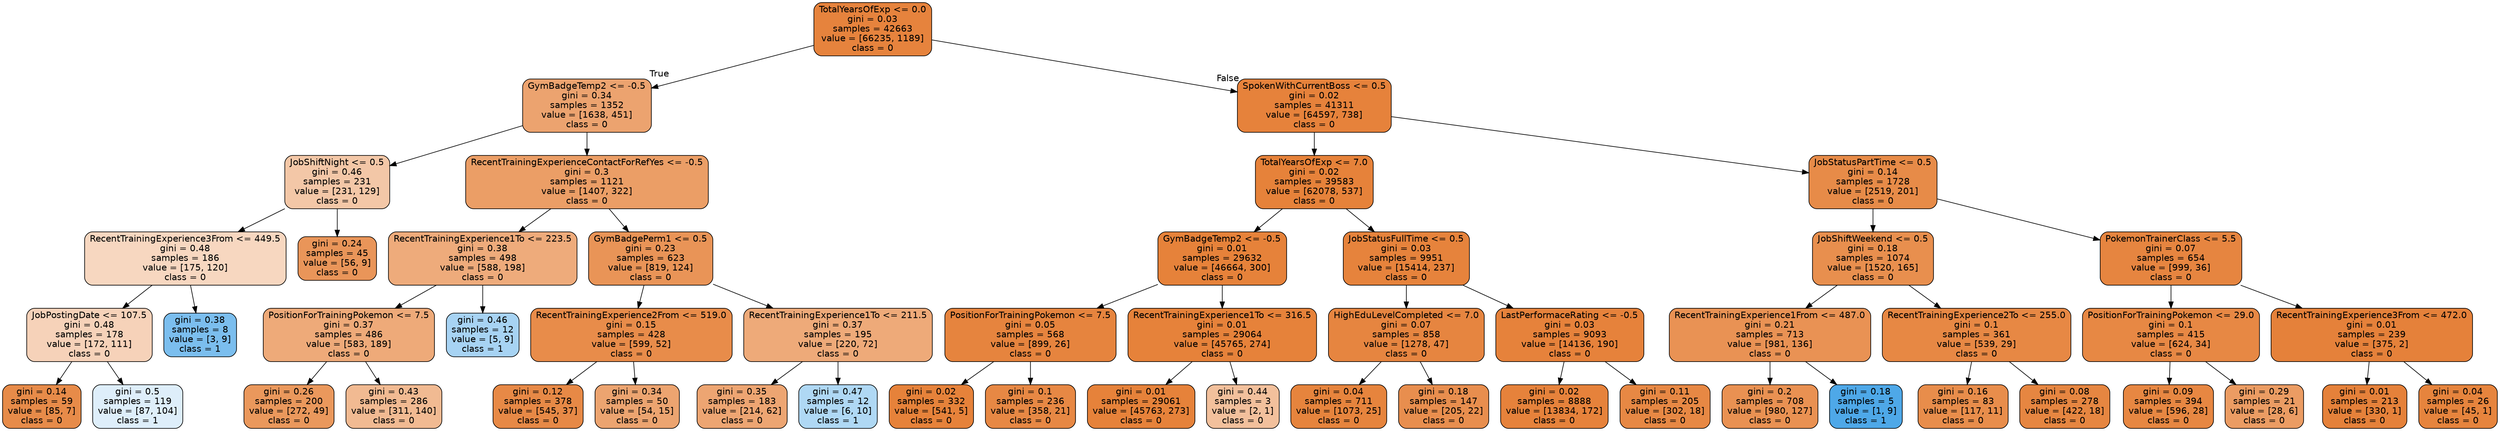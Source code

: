 digraph Tree {
node [shape=box, style="filled, rounded", color="black", fontname=helvetica] ;
edge [fontname=helvetica] ;
0 [label="TotalYearsOfExp <= 0.0\ngini = 0.03\nsamples = 42663\nvalue = [66235, 1189]\nclass = 0", fillcolor="#e58139fa"] ;
1 [label="GymBadgeTemp2 <= -0.5\ngini = 0.34\nsamples = 1352\nvalue = [1638, 451]\nclass = 0", fillcolor="#e58139b9"] ;
0 -> 1 [labeldistance=2.5, labelangle=45, headlabel="True"] ;
2 [label="JobShiftNight <= 0.5\ngini = 0.46\nsamples = 231\nvalue = [231, 129]\nclass = 0", fillcolor="#e5813971"] ;
1 -> 2 ;
3 [label="RecentTrainingExperience3From <= 449.5\ngini = 0.48\nsamples = 186\nvalue = [175, 120]\nclass = 0", fillcolor="#e5813950"] ;
2 -> 3 ;
4 [label="JobPostingDate <= 107.5\ngini = 0.48\nsamples = 178\nvalue = [172, 111]\nclass = 0", fillcolor="#e581395a"] ;
3 -> 4 ;
5 [label="gini = 0.14\nsamples = 59\nvalue = [85, 7]\nclass = 0", fillcolor="#e58139ea"] ;
4 -> 5 ;
6 [label="gini = 0.5\nsamples = 119\nvalue = [87, 104]\nclass = 1", fillcolor="#399de52a"] ;
4 -> 6 ;
7 [label="gini = 0.38\nsamples = 8\nvalue = [3, 9]\nclass = 1", fillcolor="#399de5aa"] ;
3 -> 7 ;
8 [label="gini = 0.24\nsamples = 45\nvalue = [56, 9]\nclass = 0", fillcolor="#e58139d6"] ;
2 -> 8 ;
9 [label="RecentTrainingExperienceContactForRefYes <= -0.5\ngini = 0.3\nsamples = 1121\nvalue = [1407, 322]\nclass = 0", fillcolor="#e58139c5"] ;
1 -> 9 ;
10 [label="RecentTrainingExperience1To <= 223.5\ngini = 0.38\nsamples = 498\nvalue = [588, 198]\nclass = 0", fillcolor="#e58139a9"] ;
9 -> 10 ;
11 [label="PositionForTrainingPokemon <= 7.5\ngini = 0.37\nsamples = 486\nvalue = [583, 189]\nclass = 0", fillcolor="#e58139ac"] ;
10 -> 11 ;
12 [label="gini = 0.26\nsamples = 200\nvalue = [272, 49]\nclass = 0", fillcolor="#e58139d1"] ;
11 -> 12 ;
13 [label="gini = 0.43\nsamples = 286\nvalue = [311, 140]\nclass = 0", fillcolor="#e581398c"] ;
11 -> 13 ;
14 [label="gini = 0.46\nsamples = 12\nvalue = [5, 9]\nclass = 1", fillcolor="#399de571"] ;
10 -> 14 ;
15 [label="GymBadgePerm1 <= 0.5\ngini = 0.23\nsamples = 623\nvalue = [819, 124]\nclass = 0", fillcolor="#e58139d8"] ;
9 -> 15 ;
16 [label="RecentTrainingExperience2From <= 519.0\ngini = 0.15\nsamples = 428\nvalue = [599, 52]\nclass = 0", fillcolor="#e58139e9"] ;
15 -> 16 ;
17 [label="gini = 0.12\nsamples = 378\nvalue = [545, 37]\nclass = 0", fillcolor="#e58139ee"] ;
16 -> 17 ;
18 [label="gini = 0.34\nsamples = 50\nvalue = [54, 15]\nclass = 0", fillcolor="#e58139b8"] ;
16 -> 18 ;
19 [label="RecentTrainingExperience1To <= 211.5\ngini = 0.37\nsamples = 195\nvalue = [220, 72]\nclass = 0", fillcolor="#e58139ac"] ;
15 -> 19 ;
20 [label="gini = 0.35\nsamples = 183\nvalue = [214, 62]\nclass = 0", fillcolor="#e58139b5"] ;
19 -> 20 ;
21 [label="gini = 0.47\nsamples = 12\nvalue = [6, 10]\nclass = 1", fillcolor="#399de566"] ;
19 -> 21 ;
22 [label="SpokenWithCurrentBoss <= 0.5\ngini = 0.02\nsamples = 41311\nvalue = [64597, 738]\nclass = 0", fillcolor="#e58139fc"] ;
0 -> 22 [labeldistance=2.5, labelangle=-45, headlabel="False"] ;
23 [label="TotalYearsOfExp <= 7.0\ngini = 0.02\nsamples = 39583\nvalue = [62078, 537]\nclass = 0", fillcolor="#e58139fd"] ;
22 -> 23 ;
24 [label="GymBadgeTemp2 <= -0.5\ngini = 0.01\nsamples = 29632\nvalue = [46664, 300]\nclass = 0", fillcolor="#e58139fd"] ;
23 -> 24 ;
25 [label="PositionForTrainingPokemon <= 7.5\ngini = 0.05\nsamples = 568\nvalue = [899, 26]\nclass = 0", fillcolor="#e58139f8"] ;
24 -> 25 ;
26 [label="gini = 0.02\nsamples = 332\nvalue = [541, 5]\nclass = 0", fillcolor="#e58139fd"] ;
25 -> 26 ;
27 [label="gini = 0.1\nsamples = 236\nvalue = [358, 21]\nclass = 0", fillcolor="#e58139f0"] ;
25 -> 27 ;
28 [label="RecentTrainingExperience1To <= 316.5\ngini = 0.01\nsamples = 29064\nvalue = [45765, 274]\nclass = 0", fillcolor="#e58139fd"] ;
24 -> 28 ;
29 [label="gini = 0.01\nsamples = 29061\nvalue = [45763, 273]\nclass = 0", fillcolor="#e58139fd"] ;
28 -> 29 ;
30 [label="gini = 0.44\nsamples = 3\nvalue = [2, 1]\nclass = 0", fillcolor="#e581397f"] ;
28 -> 30 ;
31 [label="JobStatusFullTime <= 0.5\ngini = 0.03\nsamples = 9951\nvalue = [15414, 237]\nclass = 0", fillcolor="#e58139fb"] ;
23 -> 31 ;
32 [label="HighEduLevelCompleted <= 7.0\ngini = 0.07\nsamples = 858\nvalue = [1278, 47]\nclass = 0", fillcolor="#e58139f6"] ;
31 -> 32 ;
33 [label="gini = 0.04\nsamples = 711\nvalue = [1073, 25]\nclass = 0", fillcolor="#e58139f9"] ;
32 -> 33 ;
34 [label="gini = 0.18\nsamples = 147\nvalue = [205, 22]\nclass = 0", fillcolor="#e58139e4"] ;
32 -> 34 ;
35 [label="LastPerformaceRating <= -0.5\ngini = 0.03\nsamples = 9093\nvalue = [14136, 190]\nclass = 0", fillcolor="#e58139fc"] ;
31 -> 35 ;
36 [label="gini = 0.02\nsamples = 8888\nvalue = [13834, 172]\nclass = 0", fillcolor="#e58139fc"] ;
35 -> 36 ;
37 [label="gini = 0.11\nsamples = 205\nvalue = [302, 18]\nclass = 0", fillcolor="#e58139f0"] ;
35 -> 37 ;
38 [label="JobStatusPartTime <= 0.5\ngini = 0.14\nsamples = 1728\nvalue = [2519, 201]\nclass = 0", fillcolor="#e58139eb"] ;
22 -> 38 ;
39 [label="JobShiftWeekend <= 0.5\ngini = 0.18\nsamples = 1074\nvalue = [1520, 165]\nclass = 0", fillcolor="#e58139e3"] ;
38 -> 39 ;
40 [label="RecentTrainingExperience1From <= 487.0\ngini = 0.21\nsamples = 713\nvalue = [981, 136]\nclass = 0", fillcolor="#e58139dc"] ;
39 -> 40 ;
41 [label="gini = 0.2\nsamples = 708\nvalue = [980, 127]\nclass = 0", fillcolor="#e58139de"] ;
40 -> 41 ;
42 [label="gini = 0.18\nsamples = 5\nvalue = [1, 9]\nclass = 1", fillcolor="#399de5e3"] ;
40 -> 42 ;
43 [label="RecentTrainingExperience2To <= 255.0\ngini = 0.1\nsamples = 361\nvalue = [539, 29]\nclass = 0", fillcolor="#e58139f1"] ;
39 -> 43 ;
44 [label="gini = 0.16\nsamples = 83\nvalue = [117, 11]\nclass = 0", fillcolor="#e58139e7"] ;
43 -> 44 ;
45 [label="gini = 0.08\nsamples = 278\nvalue = [422, 18]\nclass = 0", fillcolor="#e58139f4"] ;
43 -> 45 ;
46 [label="PokemonTrainerClass <= 5.5\ngini = 0.07\nsamples = 654\nvalue = [999, 36]\nclass = 0", fillcolor="#e58139f6"] ;
38 -> 46 ;
47 [label="PositionForTrainingPokemon <= 29.0\ngini = 0.1\nsamples = 415\nvalue = [624, 34]\nclass = 0", fillcolor="#e58139f1"] ;
46 -> 47 ;
48 [label="gini = 0.09\nsamples = 394\nvalue = [596, 28]\nclass = 0", fillcolor="#e58139f3"] ;
47 -> 48 ;
49 [label="gini = 0.29\nsamples = 21\nvalue = [28, 6]\nclass = 0", fillcolor="#e58139c8"] ;
47 -> 49 ;
50 [label="RecentTrainingExperience3From <= 472.0\ngini = 0.01\nsamples = 239\nvalue = [375, 2]\nclass = 0", fillcolor="#e58139fe"] ;
46 -> 50 ;
51 [label="gini = 0.01\nsamples = 213\nvalue = [330, 1]\nclass = 0", fillcolor="#e58139fe"] ;
50 -> 51 ;
52 [label="gini = 0.04\nsamples = 26\nvalue = [45, 1]\nclass = 0", fillcolor="#e58139f9"] ;
50 -> 52 ;
}